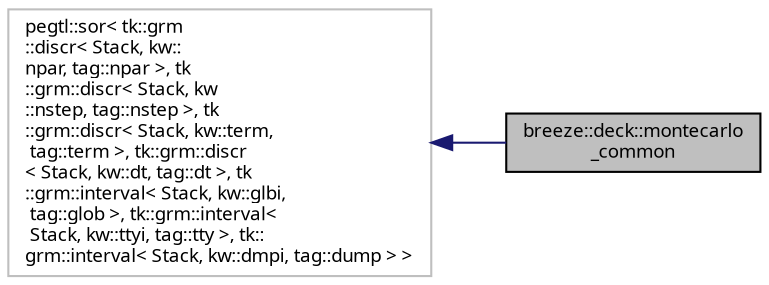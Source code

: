 digraph "breeze::deck::montecarlo_common"
{
 // INTERACTIVE_SVG=YES
  bgcolor="transparent";
  edge [fontname="sans-serif",fontsize="9",labelfontname="sans-serif",labelfontsize="9"];
  node [fontname="sans-serif",fontsize="9",shape=record];
  rankdir="LR";
  Node1 [label="breeze::deck::montecarlo\l_common",height=0.2,width=0.4,color="black", fillcolor="grey75", style="filled", fontcolor="black"];
  Node2 -> Node1 [dir="back",color="midnightblue",fontsize="9",style="solid",fontname="sans-serif"];
  Node2 [label="pegtl::sor\< tk::grm\l::discr\< Stack, kw::\lnpar, tag::npar \>, tk\l::grm::discr\< Stack, kw\l::nstep, tag::nstep \>, tk\l::grm::discr\< Stack, kw::term,\l tag::term \>, tk::grm::discr\l\< Stack, kw::dt, tag::dt \>, tk\l::grm::interval\< Stack, kw::glbi,\l tag::glob \>, tk::grm::interval\<\l Stack, kw::ttyi, tag::tty \>, tk::\lgrm::interval\< Stack, kw::dmpi, tag::dump \> \>",height=0.2,width=0.4,color="grey75"];
}
